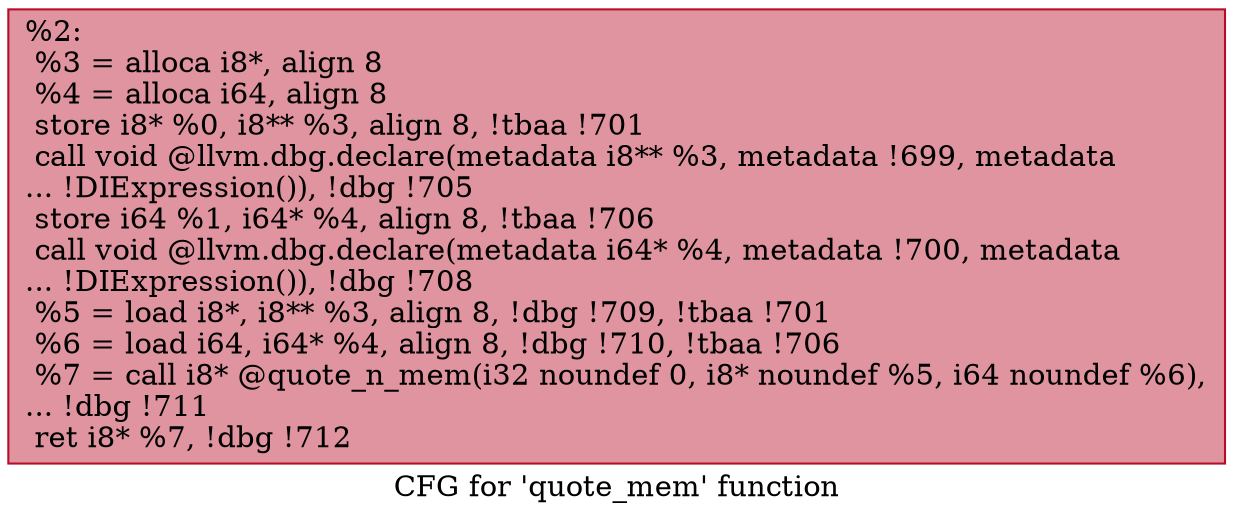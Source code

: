 digraph "CFG for 'quote_mem' function" {
	label="CFG for 'quote_mem' function";

	Node0x1964650 [shape=record,color="#b70d28ff", style=filled, fillcolor="#b70d2870",label="{%2:\l  %3 = alloca i8*, align 8\l  %4 = alloca i64, align 8\l  store i8* %0, i8** %3, align 8, !tbaa !701\l  call void @llvm.dbg.declare(metadata i8** %3, metadata !699, metadata\l... !DIExpression()), !dbg !705\l  store i64 %1, i64* %4, align 8, !tbaa !706\l  call void @llvm.dbg.declare(metadata i64* %4, metadata !700, metadata\l... !DIExpression()), !dbg !708\l  %5 = load i8*, i8** %3, align 8, !dbg !709, !tbaa !701\l  %6 = load i64, i64* %4, align 8, !dbg !710, !tbaa !706\l  %7 = call i8* @quote_n_mem(i32 noundef 0, i8* noundef %5, i64 noundef %6),\l... !dbg !711\l  ret i8* %7, !dbg !712\l}"];
}
